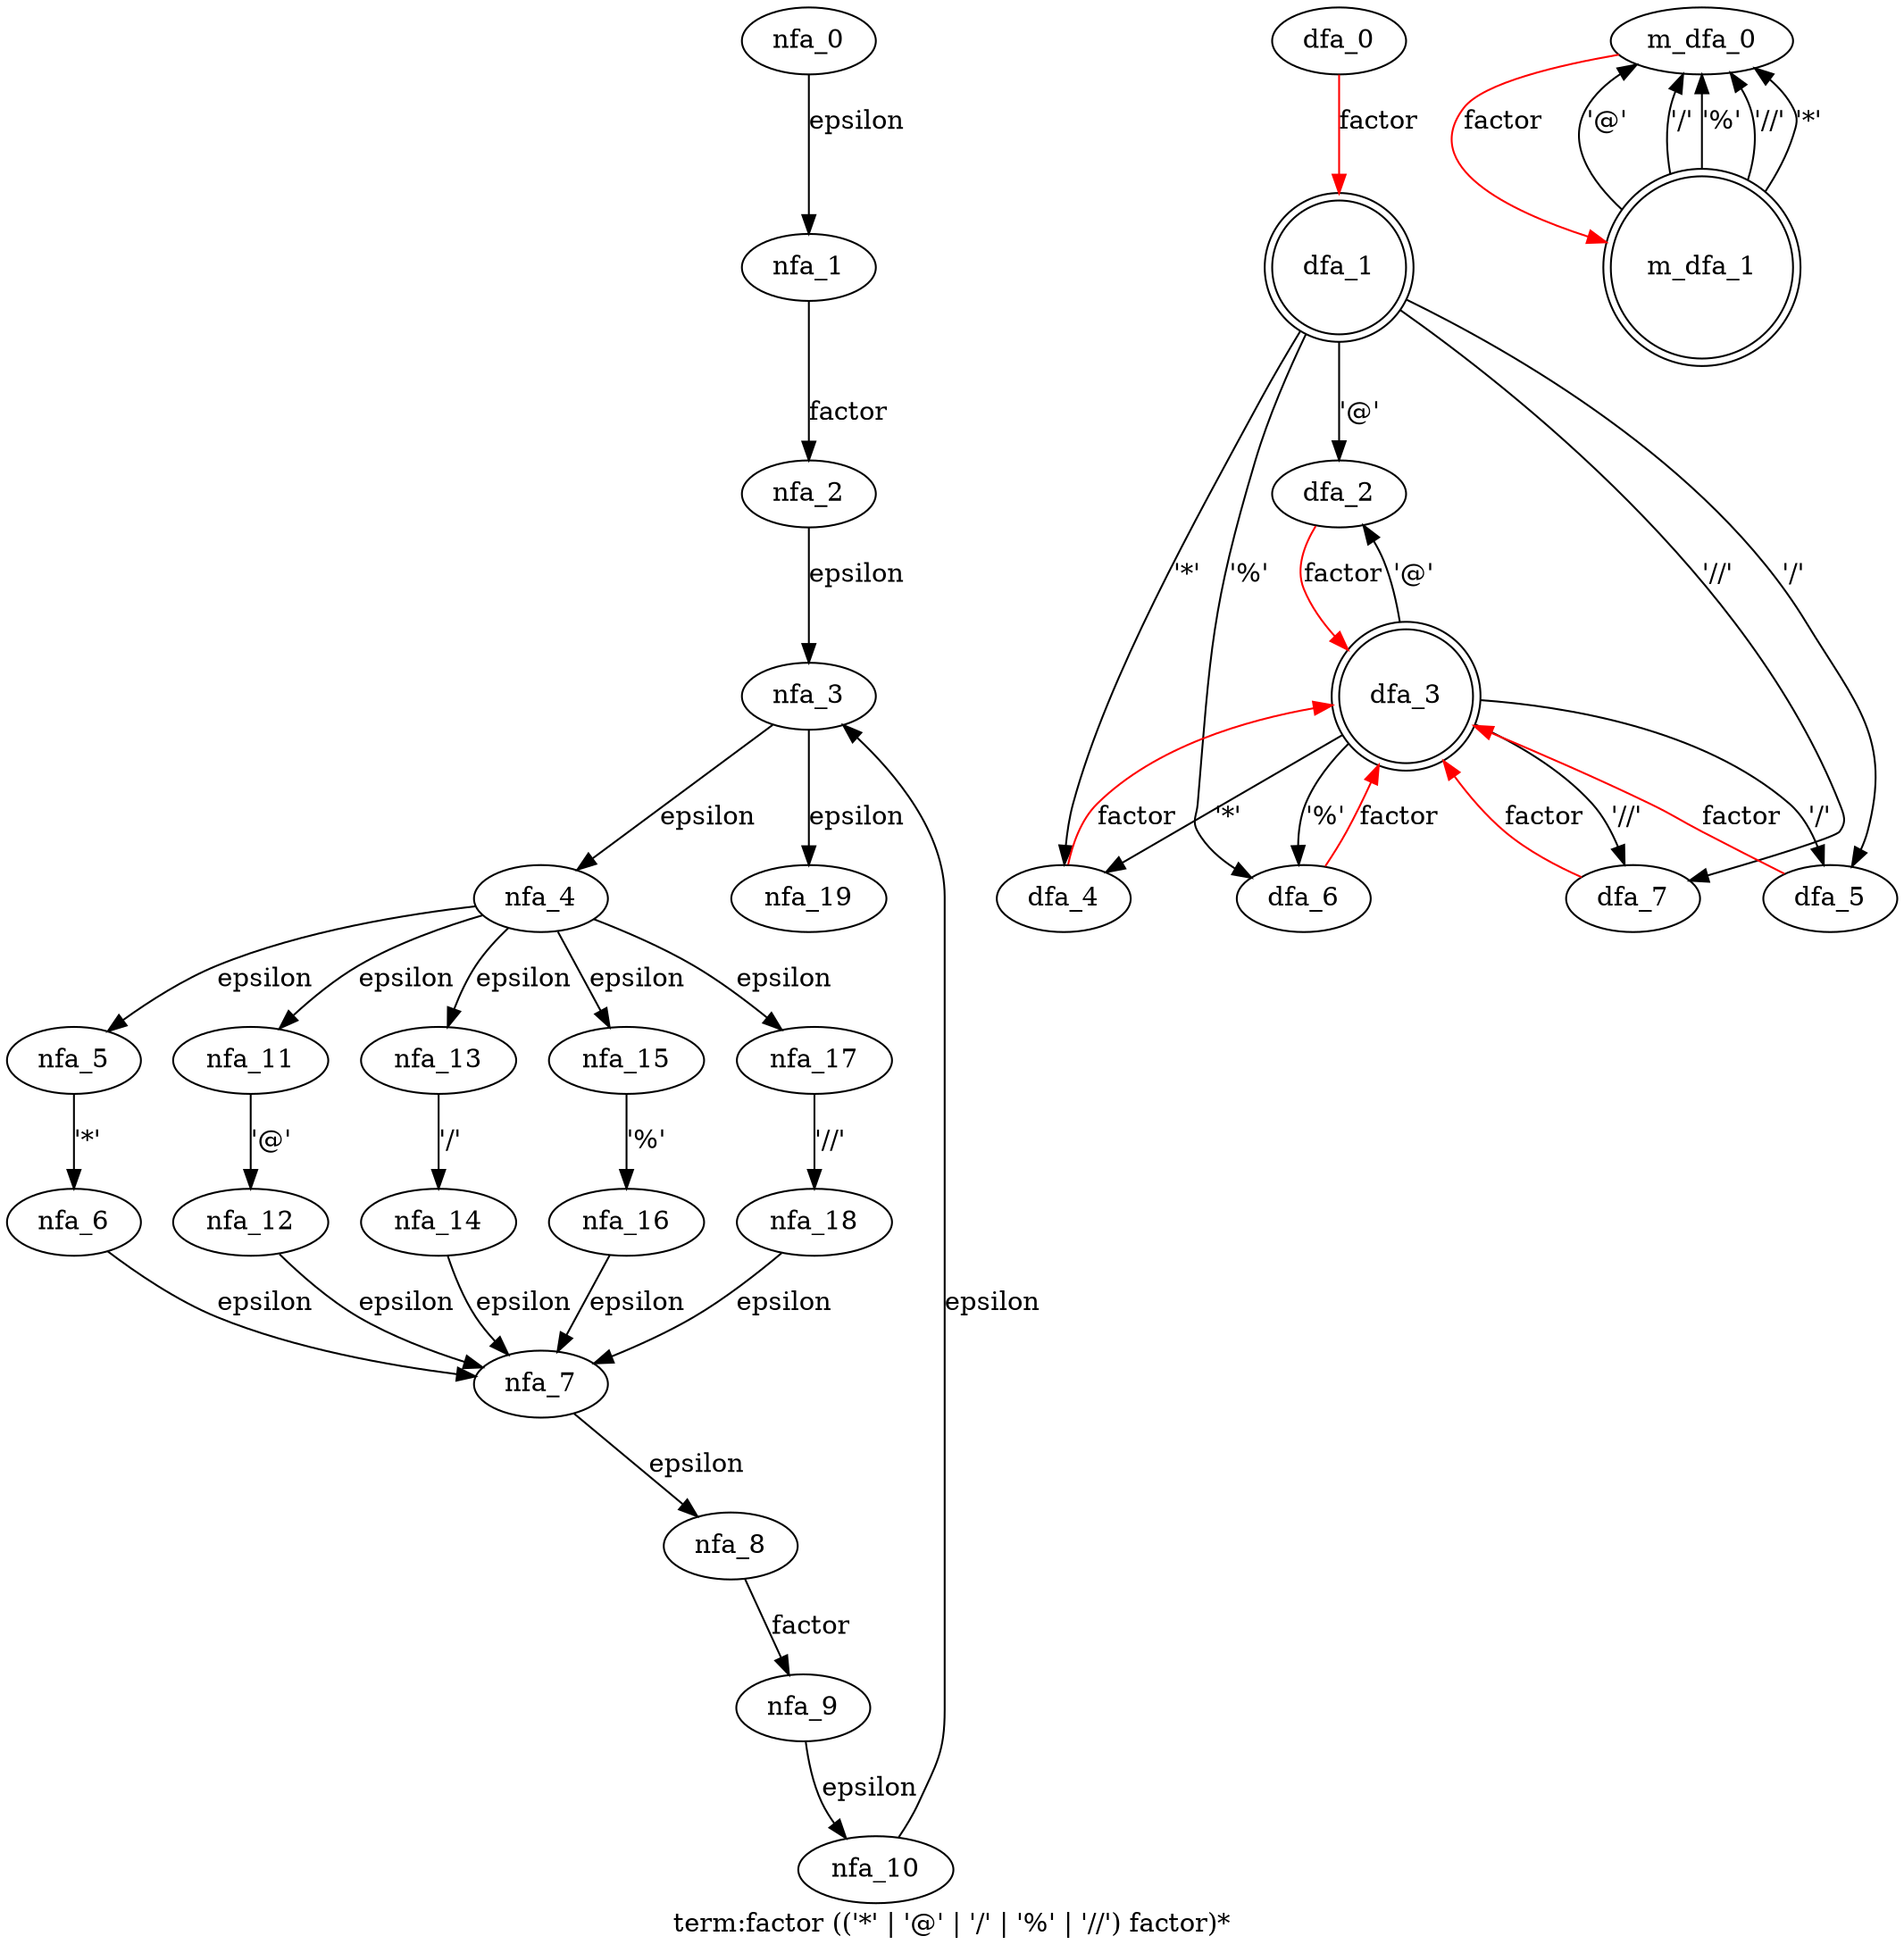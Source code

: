 digraph term {
 graph[label="term:factor (('*' | '@' | '/' | '%' | '//') factor)*"]
 subgraph term_nfa {
  nfa_0->nfa_1[label="epsilon"]
  nfa_1->nfa_2[label="factor"]
  nfa_2->nfa_3[label="epsilon"]
  nfa_3->nfa_4[label="epsilon"]
  nfa_4->nfa_5[label="epsilon"]
  nfa_5->nfa_6[label="'*'"]
  nfa_6->nfa_7[label="epsilon"]
  nfa_7->nfa_8[label="epsilon"]
  nfa_8->nfa_9[label="factor"]
  nfa_9->nfa_10[label="epsilon"]
  nfa_10->nfa_3[label="epsilon"]
  nfa_4->nfa_11[label="epsilon"]
  nfa_11->nfa_12[label="'@'"]
  nfa_12->nfa_7[label="epsilon"]
  nfa_4->nfa_13[label="epsilon"]
  nfa_13->nfa_14[label="'/'"]
  nfa_14->nfa_7[label="epsilon"]
  nfa_4->nfa_15[label="epsilon"]
  nfa_15->nfa_16[label="'%'"]
  nfa_16->nfa_7[label="epsilon"]
  nfa_4->nfa_17[label="epsilon"]
  nfa_17->nfa_18[label="'//'"]
  nfa_18->nfa_7[label="epsilon"]
  nfa_3->nfa_19[label="epsilon"]
  }
 subgraph term_dfa {
  dfa_0->dfa_1[label="factor",color=red]
  dfa_1->dfa_2[label="'@'"]
  dfa_2->dfa_3[label="factor",color=red]
  dfa_3->dfa_2[label="'@'"]
  dfa_3->dfa_4[label="'*'"]
  dfa_4->dfa_3[label="factor",color=red]
  dfa_3->dfa_5[label="'/'"]
  dfa_5->dfa_3[label="factor",color=red]
  dfa_3->dfa_6[label="'%'"]
  dfa_6->dfa_3[label="factor",color=red]
  dfa_3->dfa_7[label="'//'"]
  dfa_7->dfa_3[label="factor",color=red]
  dfa_1->dfa_5[label="'/'"]
  dfa_1->dfa_6[label="'%'"]
  dfa_1->dfa_7[label="'//'"]
  dfa_1->dfa_4[label="'*'"]
  dfa_1[shape=doublecircle]
  dfa_3[shape=doublecircle]
  }
 subgraph term_m_dfa {
  m_dfa_0->m_dfa_1[label="factor",color=red]
  m_dfa_1->m_dfa_0[label="'@'"]
  m_dfa_1->m_dfa_0[label="'/'"]
  m_dfa_1->m_dfa_0[label="'%'"]
  m_dfa_1->m_dfa_0[label="'//'"]
  m_dfa_1->m_dfa_0[label="'*'"]
  m_dfa_1[shape=doublecircle]
  }
}
